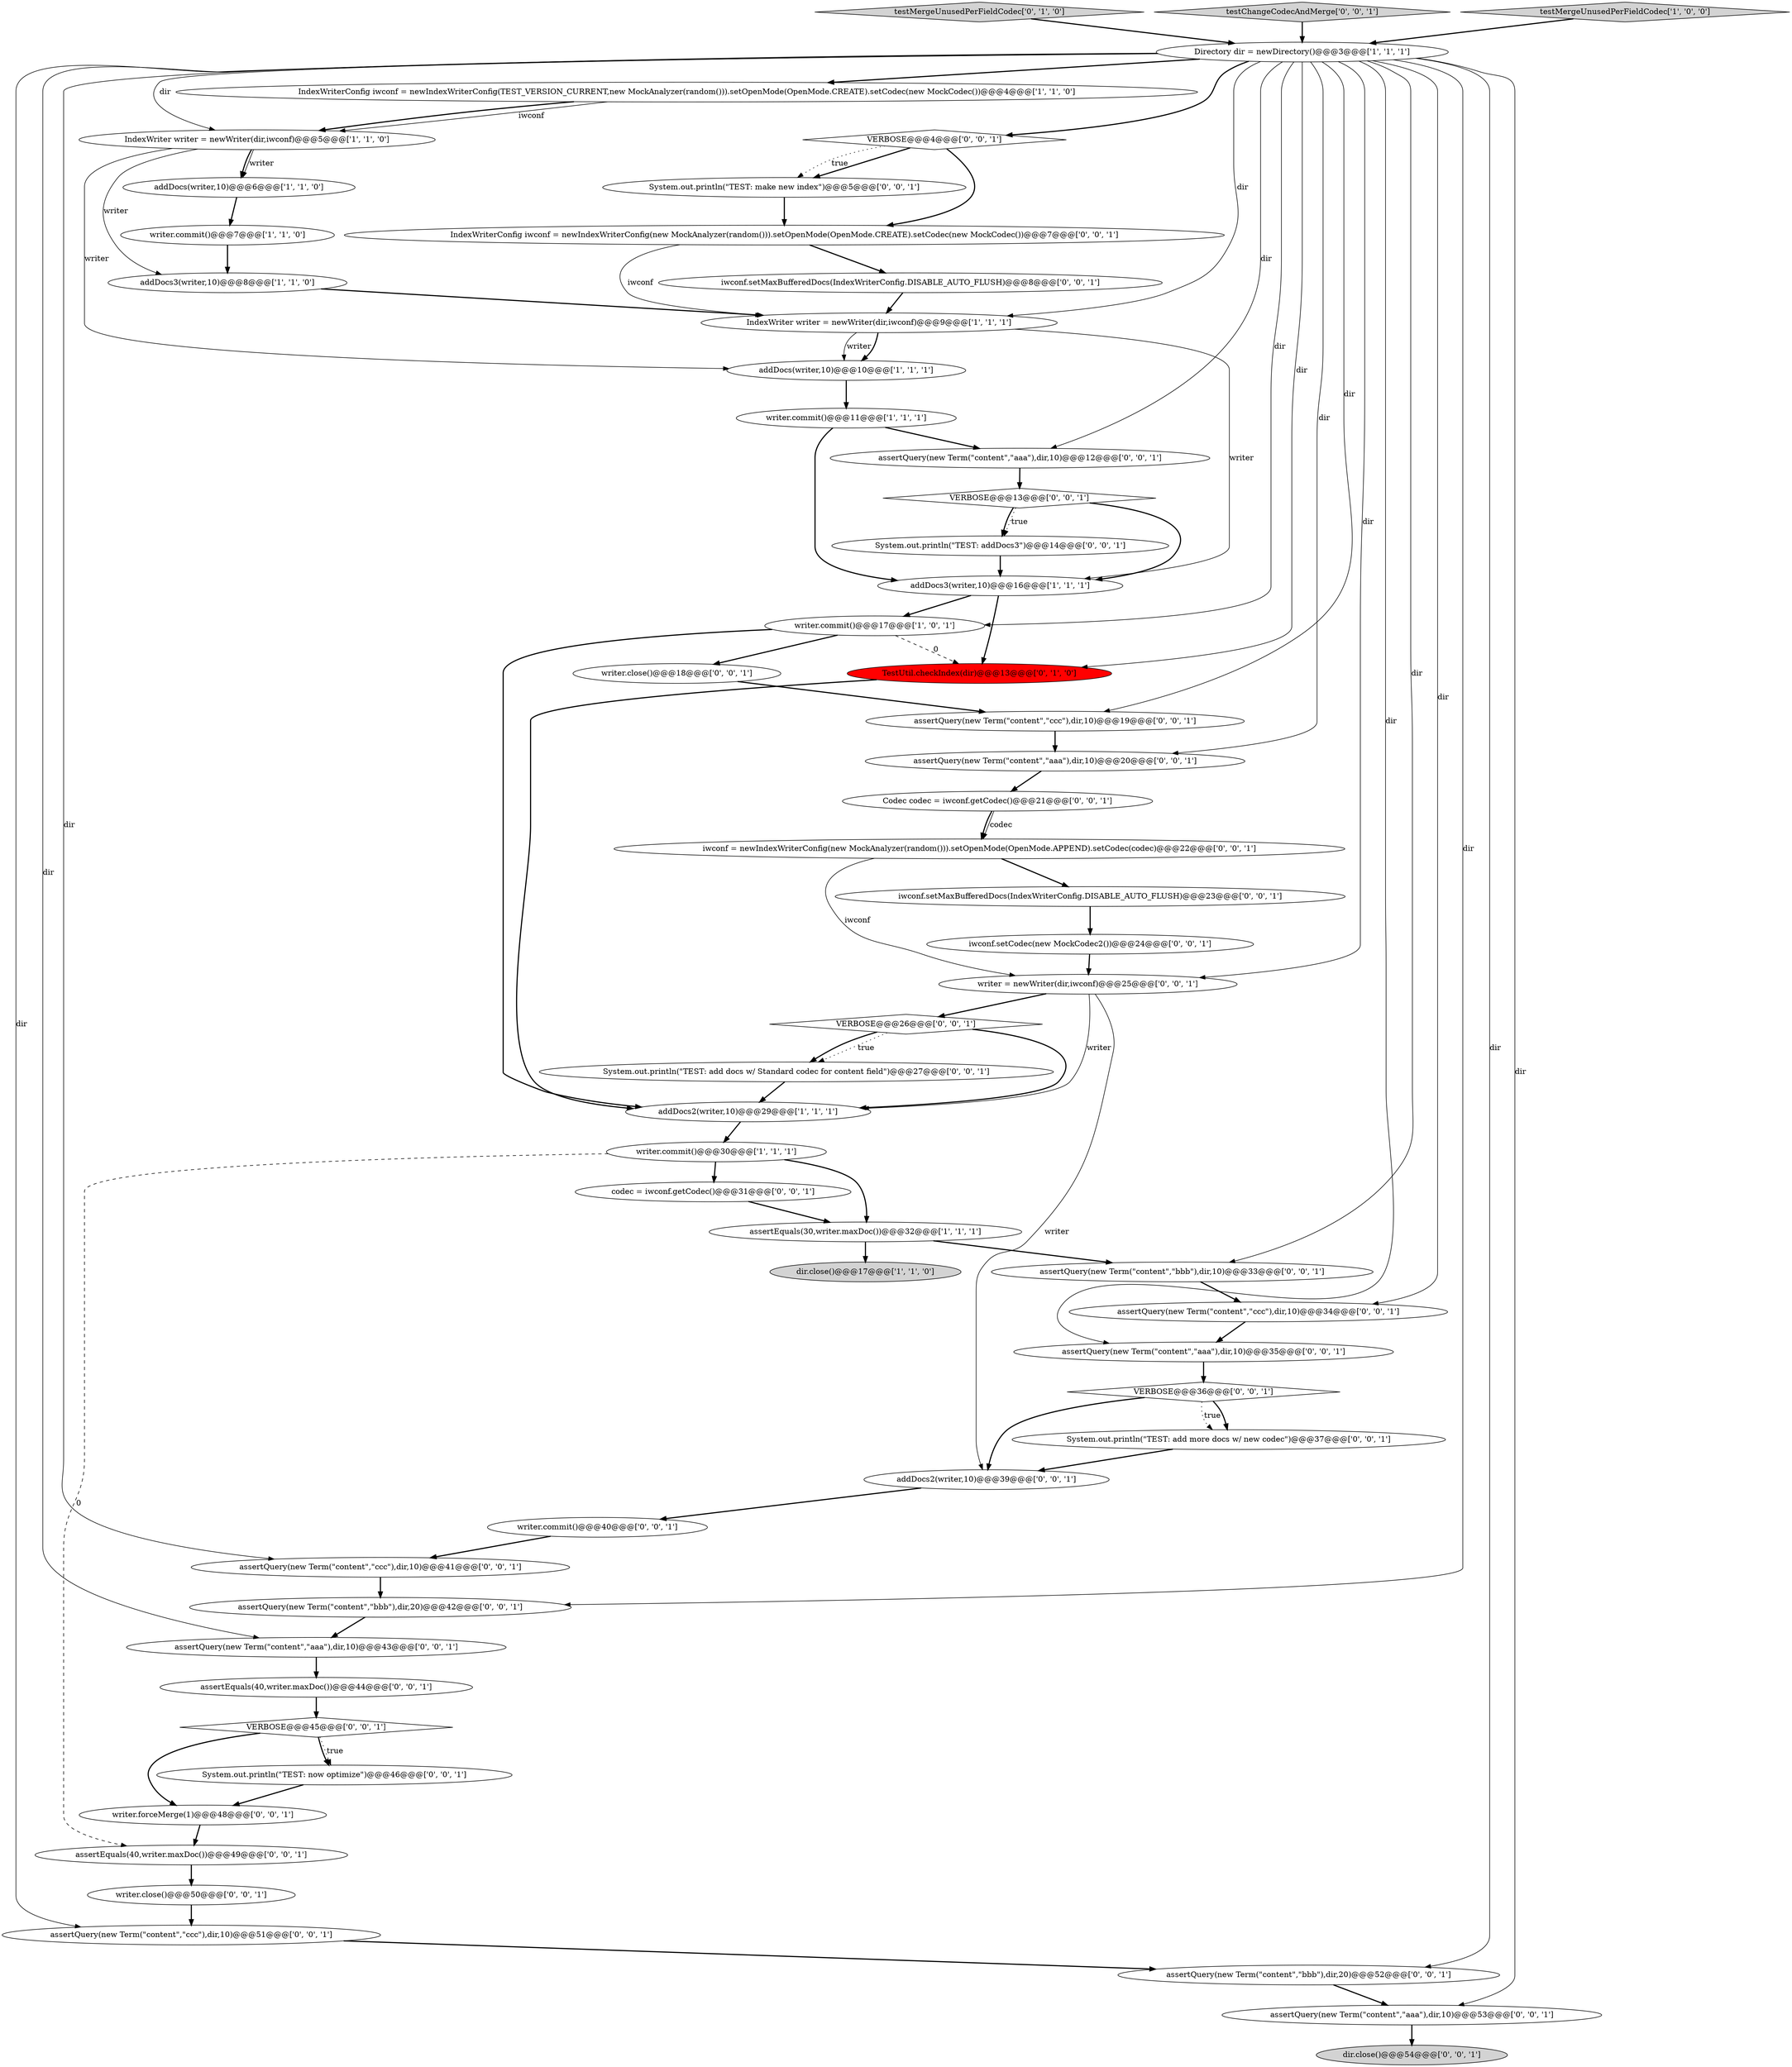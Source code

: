 digraph {
12 [style = filled, label = "IndexWriter writer = newWriter(dir,iwconf)@@@9@@@['1', '1', '1']", fillcolor = white, shape = ellipse image = "AAA0AAABBB1BBB"];
29 [style = filled, label = "System.out.println(\"TEST: addDocs3\")@@@14@@@['0', '0', '1']", fillcolor = white, shape = ellipse image = "AAA0AAABBB3BBB"];
18 [style = filled, label = "dir.close()@@@54@@@['0', '0', '1']", fillcolor = lightgray, shape = ellipse image = "AAA0AAABBB3BBB"];
15 [style = filled, label = "IndexWriterConfig iwconf = newIndexWriterConfig(TEST_VERSION_CURRENT,new MockAnalyzer(random())).setOpenMode(OpenMode.CREATE).setCodec(new MockCodec())@@@4@@@['1', '1', '0']", fillcolor = white, shape = ellipse image = "AAA0AAABBB1BBB"];
19 [style = filled, label = "System.out.println(\"TEST: now optimize\")@@@46@@@['0', '0', '1']", fillcolor = white, shape = ellipse image = "AAA0AAABBB3BBB"];
23 [style = filled, label = "assertQuery(new Term(\"content\",\"ccc\"),dir,10)@@@34@@@['0', '0', '1']", fillcolor = white, shape = ellipse image = "AAA0AAABBB3BBB"];
34 [style = filled, label = "System.out.println(\"TEST: add more docs w/ new codec\")@@@37@@@['0', '0', '1']", fillcolor = white, shape = ellipse image = "AAA0AAABBB3BBB"];
55 [style = filled, label = "VERBOSE@@@4@@@['0', '0', '1']", fillcolor = white, shape = diamond image = "AAA0AAABBB3BBB"];
50 [style = filled, label = "assertQuery(new Term(\"content\",\"aaa\"),dir,10)@@@35@@@['0', '0', '1']", fillcolor = white, shape = ellipse image = "AAA0AAABBB3BBB"];
56 [style = filled, label = "assertEquals(40,writer.maxDoc())@@@49@@@['0', '0', '1']", fillcolor = white, shape = ellipse image = "AAA0AAABBB3BBB"];
25 [style = filled, label = "writer.close()@@@18@@@['0', '0', '1']", fillcolor = white, shape = ellipse image = "AAA0AAABBB3BBB"];
13 [style = filled, label = "dir.close()@@@17@@@['1', '1', '0']", fillcolor = lightgray, shape = ellipse image = "AAA0AAABBB1BBB"];
20 [style = filled, label = "writer.forceMerge(1)@@@48@@@['0', '0', '1']", fillcolor = white, shape = ellipse image = "AAA0AAABBB3BBB"];
8 [style = filled, label = "assertEquals(30,writer.maxDoc())@@@32@@@['1', '1', '1']", fillcolor = white, shape = ellipse image = "AAA0AAABBB1BBB"];
16 [style = filled, label = "TestUtil.checkIndex(dir)@@@13@@@['0', '1', '0']", fillcolor = red, shape = ellipse image = "AAA1AAABBB2BBB"];
36 [style = filled, label = "System.out.println(\"TEST: make new index\")@@@5@@@['0', '0', '1']", fillcolor = white, shape = ellipse image = "AAA0AAABBB3BBB"];
38 [style = filled, label = "IndexWriterConfig iwconf = newIndexWriterConfig(new MockAnalyzer(random())).setOpenMode(OpenMode.CREATE).setCodec(new MockCodec())@@@7@@@['0', '0', '1']", fillcolor = white, shape = ellipse image = "AAA0AAABBB3BBB"];
53 [style = filled, label = "assertQuery(new Term(\"content\",\"aaa\"),dir,10)@@@43@@@['0', '0', '1']", fillcolor = white, shape = ellipse image = "AAA0AAABBB3BBB"];
7 [style = filled, label = "writer.commit()@@@7@@@['1', '1', '0']", fillcolor = white, shape = ellipse image = "AAA0AAABBB1BBB"];
54 [style = filled, label = "assertEquals(40,writer.maxDoc())@@@44@@@['0', '0', '1']", fillcolor = white, shape = ellipse image = "AAA0AAABBB3BBB"];
10 [style = filled, label = "addDocs(writer,10)@@@6@@@['1', '1', '0']", fillcolor = white, shape = ellipse image = "AAA0AAABBB1BBB"];
43 [style = filled, label = "assertQuery(new Term(\"content\",\"bbb\"),dir,20)@@@42@@@['0', '0', '1']", fillcolor = white, shape = ellipse image = "AAA0AAABBB3BBB"];
46 [style = filled, label = "assertQuery(new Term(\"content\",\"ccc\"),dir,10)@@@19@@@['0', '0', '1']", fillcolor = white, shape = ellipse image = "AAA0AAABBB3BBB"];
26 [style = filled, label = "VERBOSE@@@45@@@['0', '0', '1']", fillcolor = white, shape = diamond image = "AAA0AAABBB3BBB"];
1 [style = filled, label = "addDocs2(writer,10)@@@29@@@['1', '1', '1']", fillcolor = white, shape = ellipse image = "AAA0AAABBB1BBB"];
39 [style = filled, label = "VERBOSE@@@26@@@['0', '0', '1']", fillcolor = white, shape = diamond image = "AAA0AAABBB3BBB"];
47 [style = filled, label = "writer.commit()@@@40@@@['0', '0', '1']", fillcolor = white, shape = ellipse image = "AAA0AAABBB3BBB"];
33 [style = filled, label = "assertQuery(new Term(\"content\",\"bbb\"),dir,20)@@@52@@@['0', '0', '1']", fillcolor = white, shape = ellipse image = "AAA0AAABBB3BBB"];
4 [style = filled, label = "addDocs3(writer,10)@@@16@@@['1', '1', '1']", fillcolor = white, shape = ellipse image = "AAA0AAABBB1BBB"];
45 [style = filled, label = "VERBOSE@@@13@@@['0', '0', '1']", fillcolor = white, shape = diamond image = "AAA0AAABBB3BBB"];
0 [style = filled, label = "addDocs(writer,10)@@@10@@@['1', '1', '1']", fillcolor = white, shape = ellipse image = "AAA0AAABBB1BBB"];
17 [style = filled, label = "testMergeUnusedPerFieldCodec['0', '1', '0']", fillcolor = lightgray, shape = diamond image = "AAA0AAABBB2BBB"];
27 [style = filled, label = "Codec codec = iwconf.getCodec()@@@21@@@['0', '0', '1']", fillcolor = white, shape = ellipse image = "AAA0AAABBB3BBB"];
49 [style = filled, label = "writer = newWriter(dir,iwconf)@@@25@@@['0', '0', '1']", fillcolor = white, shape = ellipse image = "AAA0AAABBB3BBB"];
9 [style = filled, label = "writer.commit()@@@17@@@['1', '0', '1']", fillcolor = white, shape = ellipse image = "AAA0AAABBB1BBB"];
31 [style = filled, label = "iwconf.setMaxBufferedDocs(IndexWriterConfig.DISABLE_AUTO_FLUSH)@@@23@@@['0', '0', '1']", fillcolor = white, shape = ellipse image = "AAA0AAABBB3BBB"];
28 [style = filled, label = "iwconf = newIndexWriterConfig(new MockAnalyzer(random())).setOpenMode(OpenMode.APPEND).setCodec(codec)@@@22@@@['0', '0', '1']", fillcolor = white, shape = ellipse image = "AAA0AAABBB3BBB"];
52 [style = filled, label = "VERBOSE@@@36@@@['0', '0', '1']", fillcolor = white, shape = diamond image = "AAA0AAABBB3BBB"];
3 [style = filled, label = "IndexWriter writer = newWriter(dir,iwconf)@@@5@@@['1', '1', '0']", fillcolor = white, shape = ellipse image = "AAA0AAABBB1BBB"];
24 [style = filled, label = "assertQuery(new Term(\"content\",\"aaa\"),dir,10)@@@12@@@['0', '0', '1']", fillcolor = white, shape = ellipse image = "AAA0AAABBB3BBB"];
32 [style = filled, label = "writer.close()@@@50@@@['0', '0', '1']", fillcolor = white, shape = ellipse image = "AAA0AAABBB3BBB"];
40 [style = filled, label = "assertQuery(new Term(\"content\",\"ccc\"),dir,10)@@@41@@@['0', '0', '1']", fillcolor = white, shape = ellipse image = "AAA0AAABBB3BBB"];
51 [style = filled, label = "assertQuery(new Term(\"content\",\"bbb\"),dir,10)@@@33@@@['0', '0', '1']", fillcolor = white, shape = ellipse image = "AAA0AAABBB3BBB"];
5 [style = filled, label = "Directory dir = newDirectory()@@@3@@@['1', '1', '1']", fillcolor = white, shape = ellipse image = "AAA0AAABBB1BBB"];
6 [style = filled, label = "addDocs3(writer,10)@@@8@@@['1', '1', '0']", fillcolor = white, shape = ellipse image = "AAA0AAABBB1BBB"];
41 [style = filled, label = "codec = iwconf.getCodec()@@@31@@@['0', '0', '1']", fillcolor = white, shape = ellipse image = "AAA0AAABBB3BBB"];
48 [style = filled, label = "testChangeCodecAndMerge['0', '0', '1']", fillcolor = lightgray, shape = diamond image = "AAA0AAABBB3BBB"];
22 [style = filled, label = "assertQuery(new Term(\"content\",\"ccc\"),dir,10)@@@51@@@['0', '0', '1']", fillcolor = white, shape = ellipse image = "AAA0AAABBB3BBB"];
2 [style = filled, label = "writer.commit()@@@30@@@['1', '1', '1']", fillcolor = white, shape = ellipse image = "AAA0AAABBB1BBB"];
21 [style = filled, label = "assertQuery(new Term(\"content\",\"aaa\"),dir,10)@@@53@@@['0', '0', '1']", fillcolor = white, shape = ellipse image = "AAA0AAABBB3BBB"];
14 [style = filled, label = "writer.commit()@@@11@@@['1', '1', '1']", fillcolor = white, shape = ellipse image = "AAA0AAABBB1BBB"];
35 [style = filled, label = "System.out.println(\"TEST: add docs w/ Standard codec for content field\")@@@27@@@['0', '0', '1']", fillcolor = white, shape = ellipse image = "AAA0AAABBB3BBB"];
11 [style = filled, label = "testMergeUnusedPerFieldCodec['1', '0', '0']", fillcolor = lightgray, shape = diamond image = "AAA0AAABBB1BBB"];
37 [style = filled, label = "iwconf.setCodec(new MockCodec2())@@@24@@@['0', '0', '1']", fillcolor = white, shape = ellipse image = "AAA0AAABBB3BBB"];
30 [style = filled, label = "assertQuery(new Term(\"content\",\"aaa\"),dir,10)@@@20@@@['0', '0', '1']", fillcolor = white, shape = ellipse image = "AAA0AAABBB3BBB"];
44 [style = filled, label = "iwconf.setMaxBufferedDocs(IndexWriterConfig.DISABLE_AUTO_FLUSH)@@@8@@@['0', '0', '1']", fillcolor = white, shape = ellipse image = "AAA0AAABBB3BBB"];
42 [style = filled, label = "addDocs2(writer,10)@@@39@@@['0', '0', '1']", fillcolor = white, shape = ellipse image = "AAA0AAABBB3BBB"];
27->28 [style = solid, label="codec"];
14->24 [style = bold, label=""];
5->55 [style = bold, label=""];
31->37 [style = bold, label=""];
32->22 [style = bold, label=""];
55->36 [style = bold, label=""];
38->44 [style = bold, label=""];
37->49 [style = bold, label=""];
41->8 [style = bold, label=""];
27->28 [style = bold, label=""];
5->24 [style = solid, label="dir"];
5->15 [style = bold, label=""];
26->19 [style = dotted, label="true"];
5->43 [style = solid, label="dir"];
53->54 [style = bold, label=""];
8->51 [style = bold, label=""];
21->18 [style = bold, label=""];
5->50 [style = solid, label="dir"];
0->14 [style = bold, label=""];
49->39 [style = bold, label=""];
5->33 [style = solid, label="dir"];
3->6 [style = solid, label="writer"];
43->53 [style = bold, label=""];
54->26 [style = bold, label=""];
4->16 [style = bold, label=""];
55->36 [style = dotted, label="true"];
39->35 [style = dotted, label="true"];
17->5 [style = bold, label=""];
22->33 [style = bold, label=""];
5->30 [style = solid, label="dir"];
49->42 [style = solid, label="writer"];
56->32 [style = bold, label=""];
5->51 [style = solid, label="dir"];
51->23 [style = bold, label=""];
3->0 [style = solid, label="writer"];
19->20 [style = bold, label=""];
30->27 [style = bold, label=""];
2->56 [style = dashed, label="0"];
55->38 [style = bold, label=""];
34->42 [style = bold, label=""];
10->7 [style = bold, label=""];
44->12 [style = bold, label=""];
45->29 [style = bold, label=""];
3->10 [style = bold, label=""];
52->42 [style = bold, label=""];
5->12 [style = solid, label="dir"];
39->35 [style = bold, label=""];
7->6 [style = bold, label=""];
12->0 [style = solid, label="writer"];
48->5 [style = bold, label=""];
9->1 [style = bold, label=""];
26->20 [style = bold, label=""];
5->46 [style = solid, label="dir"];
14->4 [style = bold, label=""];
4->9 [style = bold, label=""];
2->41 [style = bold, label=""];
9->16 [style = dashed, label="0"];
12->4 [style = solid, label="writer"];
47->40 [style = bold, label=""];
45->29 [style = dotted, label="true"];
28->31 [style = bold, label=""];
5->23 [style = solid, label="dir"];
42->47 [style = bold, label=""];
3->10 [style = solid, label="writer"];
26->19 [style = bold, label=""];
15->3 [style = bold, label=""];
24->45 [style = bold, label=""];
5->21 [style = solid, label="dir"];
11->5 [style = bold, label=""];
49->1 [style = solid, label="writer"];
46->30 [style = bold, label=""];
35->1 [style = bold, label=""];
16->1 [style = bold, label=""];
5->9 [style = solid, label="dir"];
39->1 [style = bold, label=""];
5->49 [style = solid, label="dir"];
1->2 [style = bold, label=""];
40->43 [style = bold, label=""];
28->49 [style = solid, label="iwconf"];
8->13 [style = bold, label=""];
23->50 [style = bold, label=""];
5->3 [style = solid, label="dir"];
6->12 [style = bold, label=""];
5->22 [style = solid, label="dir"];
29->4 [style = bold, label=""];
20->56 [style = bold, label=""];
52->34 [style = dotted, label="true"];
25->46 [style = bold, label=""];
52->34 [style = bold, label=""];
15->3 [style = solid, label="iwconf"];
12->0 [style = bold, label=""];
5->16 [style = solid, label="dir"];
50->52 [style = bold, label=""];
45->4 [style = bold, label=""];
5->53 [style = solid, label="dir"];
9->25 [style = bold, label=""];
36->38 [style = bold, label=""];
38->12 [style = solid, label="iwconf"];
33->21 [style = bold, label=""];
5->40 [style = solid, label="dir"];
2->8 [style = bold, label=""];
}

